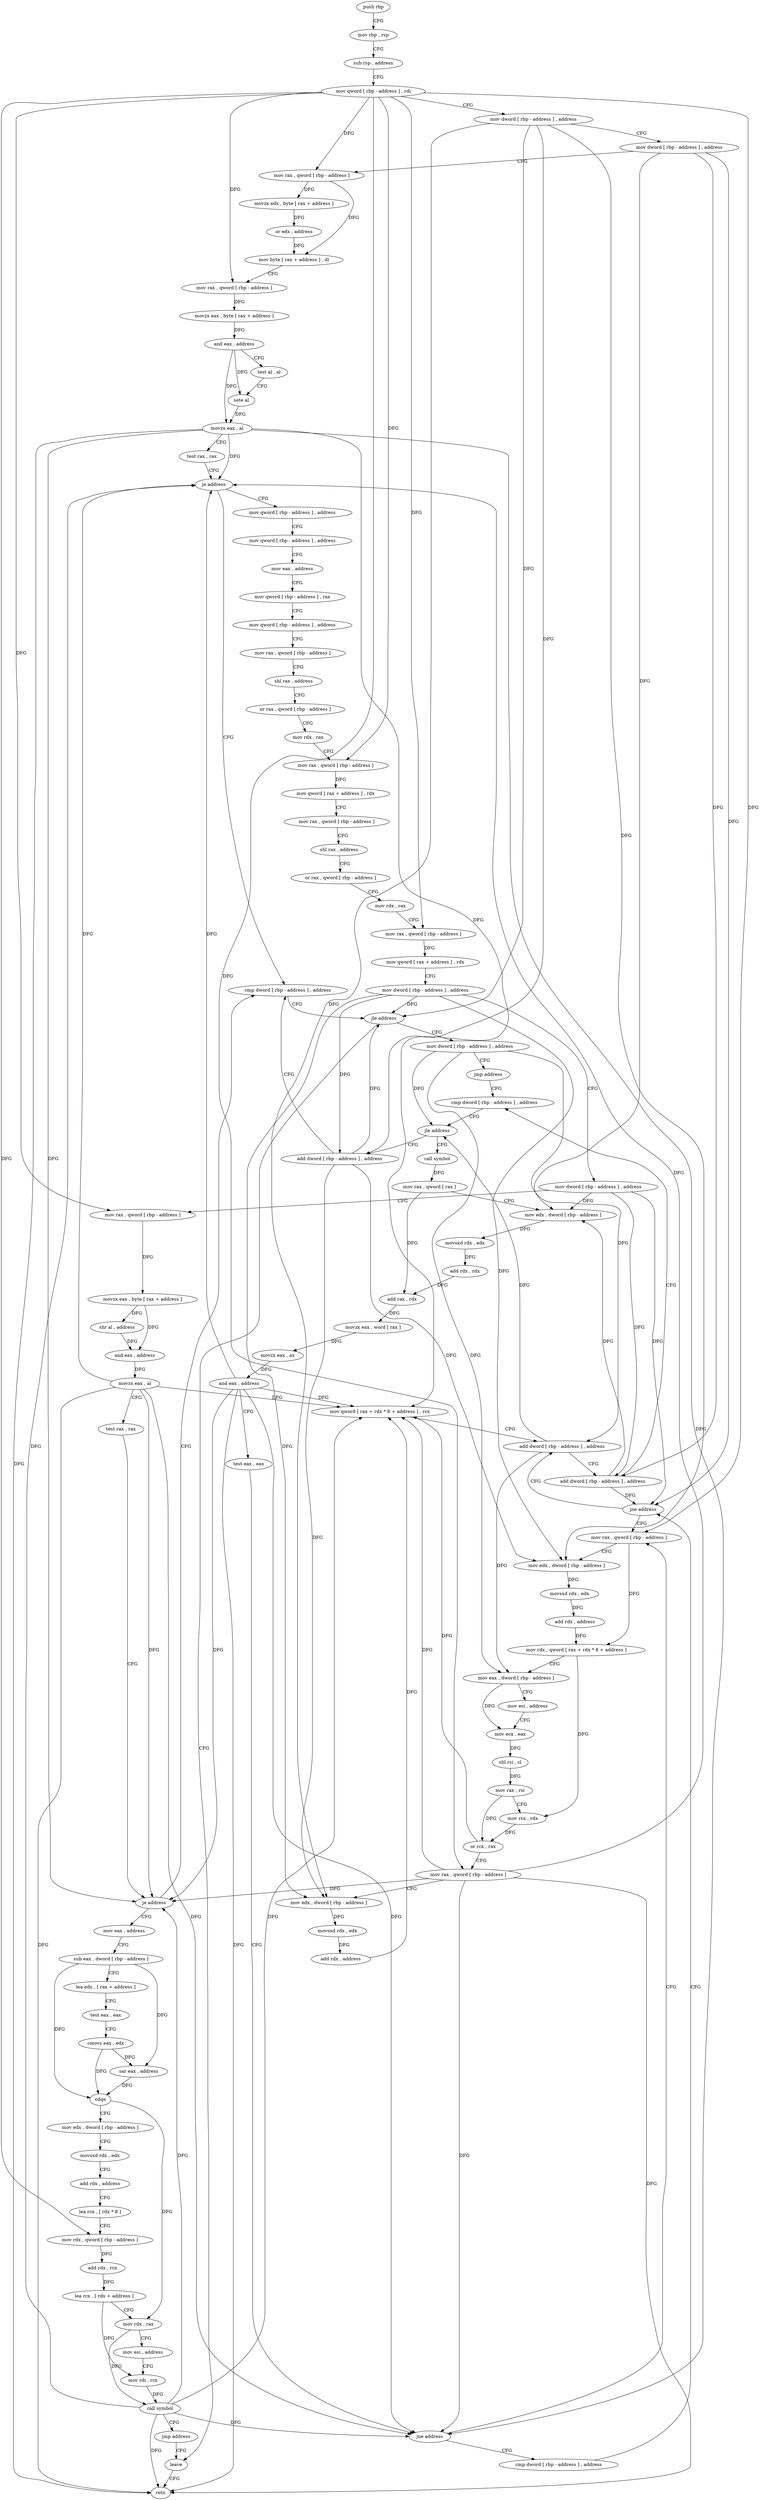 digraph "func" {
"4389688" [label = "push rbp" ]
"4389689" [label = "mov rbp , rsp" ]
"4389692" [label = "sub rsp , address" ]
"4389696" [label = "mov qword [ rbp - address ] , rdi" ]
"4389700" [label = "mov dword [ rbp - address ] , address" ]
"4389707" [label = "mov dword [ rbp - address ] , address" ]
"4389714" [label = "mov rax , qword [ rbp - address ]" ]
"4389718" [label = "movzx edx , byte [ rax + address ]" ]
"4389725" [label = "or edx , address" ]
"4389728" [label = "mov byte [ rax + address ] , dl" ]
"4389734" [label = "mov rax , qword [ rbp - address ]" ]
"4389738" [label = "movzx eax , byte [ rax + address ]" ]
"4389745" [label = "and eax , address" ]
"4389748" [label = "test al , al" ]
"4389750" [label = "sete al" ]
"4389753" [label = "movzx eax , al" ]
"4389756" [label = "test rax , rax" ]
"4389759" [label = "je address" ]
"4390090" [label = "cmp dword [ rbp - address ] , address" ]
"4389765" [label = "mov qword [ rbp - address ] , address" ]
"4390094" [label = "jle address" ]
"4389964" [label = "mov dword [ rbp - address ] , address" ]
"4390100" [label = "leave" ]
"4389773" [label = "mov qword [ rbp - address ] , address" ]
"4389781" [label = "mov eax , address" ]
"4389786" [label = "mov qword [ rbp - address ] , rax" ]
"4389790" [label = "mov qword [ rbp - address ] , address" ]
"4389798" [label = "mov rax , qword [ rbp - address ]" ]
"4389802" [label = "shl rax , address" ]
"4389806" [label = "or rax , qword [ rbp - address ]" ]
"4389810" [label = "mov rdx , rax" ]
"4389813" [label = "mov rax , qword [ rbp - address ]" ]
"4389817" [label = "mov qword [ rax + address ] , rdx" ]
"4389824" [label = "mov rax , qword [ rbp - address ]" ]
"4389828" [label = "shl rax , address" ]
"4389832" [label = "or rax , qword [ rbp - address ]" ]
"4389836" [label = "mov rdx , rax" ]
"4389839" [label = "mov rax , qword [ rbp - address ]" ]
"4389843" [label = "mov qword [ rax + address ] , rdx" ]
"4389850" [label = "mov dword [ rbp - address ] , address" ]
"4389857" [label = "mov dword [ rbp - address ] , address" ]
"4389864" [label = "mov rax , qword [ rbp - address ]" ]
"4389868" [label = "movzx eax , byte [ rax + address ]" ]
"4389875" [label = "shr al , address" ]
"4389878" [label = "and eax , address" ]
"4389881" [label = "movzx eax , al" ]
"4389884" [label = "test rax , rax" ]
"4389887" [label = "je address" ]
"4389893" [label = "mov eax , address" ]
"4389971" [label = "jmp address" ]
"4390080" [label = "cmp dword [ rbp - address ] , address" ]
"4390101" [label = "retn" ]
"4389898" [label = "sub eax , dword [ rbp - address ]" ]
"4389901" [label = "lea edx , [ rax + address ]" ]
"4389904" [label = "test eax , eax" ]
"4389906" [label = "cmovs eax , edx" ]
"4389909" [label = "sar eax , address" ]
"4389912" [label = "cdqe" ]
"4389914" [label = "mov edx , dword [ rbp - address ]" ]
"4389917" [label = "movsxd rdx , edx" ]
"4389920" [label = "add rdx , address" ]
"4389924" [label = "lea rcx , [ rdx * 8 ]" ]
"4389932" [label = "mov rdx , qword [ rbp - address ]" ]
"4389936" [label = "add rdx , rcx" ]
"4389939" [label = "lea rcx , [ rdx + address ]" ]
"4389943" [label = "mov rdx , rax" ]
"4389946" [label = "mov esi , address" ]
"4389951" [label = "mov rdi , rcx" ]
"4389954" [label = "call symbol" ]
"4389959" [label = "jmp address" ]
"4390084" [label = "jle address" ]
"4389973" [label = "call symbol" ]
"4390086" [label = "add dword [ rbp - address ] , address" ]
"4389978" [label = "mov rax , qword [ rax ]" ]
"4389981" [label = "mov edx , dword [ rbp - address ]" ]
"4389984" [label = "movsxd rdx , edx" ]
"4389987" [label = "add rdx , rdx" ]
"4389990" [label = "add rax , rdx" ]
"4389993" [label = "movzx eax , word [ rax ]" ]
"4389996" [label = "movzx eax , ax" ]
"4389999" [label = "and eax , address" ]
"4390002" [label = "test eax , eax" ]
"4390004" [label = "jne address" ]
"4390012" [label = "mov rax , qword [ rbp - address ]" ]
"4390006" [label = "cmp dword [ rbp - address ] , address" ]
"4390016" [label = "mov edx , dword [ rbp - address ]" ]
"4390019" [label = "movsxd rdx , edx" ]
"4390022" [label = "add rdx , address" ]
"4390026" [label = "mov rdx , qword [ rax + rdx * 8 + address ]" ]
"4390031" [label = "mov eax , dword [ rbp - address ]" ]
"4390034" [label = "mov esi , address" ]
"4390039" [label = "mov ecx , eax" ]
"4390041" [label = "shl rsi , cl" ]
"4390044" [label = "mov rax , rsi" ]
"4390047" [label = "mov rcx , rdx" ]
"4390050" [label = "or rcx , rax" ]
"4390053" [label = "mov rax , qword [ rbp - address ]" ]
"4390057" [label = "mov edx , dword [ rbp - address ]" ]
"4390060" [label = "movsxd rdx , edx" ]
"4390063" [label = "add rdx , address" ]
"4390067" [label = "mov qword [ rax + rdx * 8 + address ] , rcx" ]
"4390072" [label = "add dword [ rbp - address ] , address" ]
"4390010" [label = "jne address" ]
"4390076" [label = "add dword [ rbp - address ] , address" ]
"4389688" -> "4389689" [ label = "CFG" ]
"4389689" -> "4389692" [ label = "CFG" ]
"4389692" -> "4389696" [ label = "CFG" ]
"4389696" -> "4389700" [ label = "CFG" ]
"4389696" -> "4389714" [ label = "DFG" ]
"4389696" -> "4389734" [ label = "DFG" ]
"4389696" -> "4389813" [ label = "DFG" ]
"4389696" -> "4389839" [ label = "DFG" ]
"4389696" -> "4389864" [ label = "DFG" ]
"4389696" -> "4389932" [ label = "DFG" ]
"4389696" -> "4390012" [ label = "DFG" ]
"4389696" -> "4390053" [ label = "DFG" ]
"4389700" -> "4389707" [ label = "CFG" ]
"4389700" -> "4390094" [ label = "DFG" ]
"4389700" -> "4390086" [ label = "DFG" ]
"4389700" -> "4390016" [ label = "DFG" ]
"4389700" -> "4390057" [ label = "DFG" ]
"4389707" -> "4389714" [ label = "CFG" ]
"4389707" -> "4389981" [ label = "DFG" ]
"4389707" -> "4390010" [ label = "DFG" ]
"4389707" -> "4390076" [ label = "DFG" ]
"4389714" -> "4389718" [ label = "DFG" ]
"4389714" -> "4389728" [ label = "DFG" ]
"4389718" -> "4389725" [ label = "DFG" ]
"4389725" -> "4389728" [ label = "DFG" ]
"4389728" -> "4389734" [ label = "CFG" ]
"4389734" -> "4389738" [ label = "DFG" ]
"4389738" -> "4389745" [ label = "DFG" ]
"4389745" -> "4389748" [ label = "CFG" ]
"4389745" -> "4389750" [ label = "DFG" ]
"4389745" -> "4389753" [ label = "DFG" ]
"4389748" -> "4389750" [ label = "CFG" ]
"4389750" -> "4389753" [ label = "DFG" ]
"4389753" -> "4389756" [ label = "CFG" ]
"4389753" -> "4389759" [ label = "DFG" ]
"4389753" -> "4389887" [ label = "DFG" ]
"4389753" -> "4390101" [ label = "DFG" ]
"4389753" -> "4390004" [ label = "DFG" ]
"4389753" -> "4390067" [ label = "DFG" ]
"4389756" -> "4389759" [ label = "CFG" ]
"4389759" -> "4390090" [ label = "CFG" ]
"4389759" -> "4389765" [ label = "CFG" ]
"4390090" -> "4390094" [ label = "CFG" ]
"4389765" -> "4389773" [ label = "CFG" ]
"4390094" -> "4389964" [ label = "CFG" ]
"4390094" -> "4390100" [ label = "CFG" ]
"4389964" -> "4389971" [ label = "CFG" ]
"4389964" -> "4390084" [ label = "DFG" ]
"4389964" -> "4390031" [ label = "DFG" ]
"4389964" -> "4390072" [ label = "DFG" ]
"4390100" -> "4390101" [ label = "CFG" ]
"4389773" -> "4389781" [ label = "CFG" ]
"4389781" -> "4389786" [ label = "CFG" ]
"4389786" -> "4389790" [ label = "CFG" ]
"4389790" -> "4389798" [ label = "CFG" ]
"4389798" -> "4389802" [ label = "CFG" ]
"4389802" -> "4389806" [ label = "CFG" ]
"4389806" -> "4389810" [ label = "CFG" ]
"4389810" -> "4389813" [ label = "CFG" ]
"4389813" -> "4389817" [ label = "DFG" ]
"4389817" -> "4389824" [ label = "CFG" ]
"4389824" -> "4389828" [ label = "CFG" ]
"4389828" -> "4389832" [ label = "CFG" ]
"4389832" -> "4389836" [ label = "CFG" ]
"4389836" -> "4389839" [ label = "CFG" ]
"4389839" -> "4389843" [ label = "DFG" ]
"4389843" -> "4389850" [ label = "CFG" ]
"4389850" -> "4389857" [ label = "CFG" ]
"4389850" -> "4390094" [ label = "DFG" ]
"4389850" -> "4390086" [ label = "DFG" ]
"4389850" -> "4390016" [ label = "DFG" ]
"4389850" -> "4390057" [ label = "DFG" ]
"4389857" -> "4389864" [ label = "CFG" ]
"4389857" -> "4389981" [ label = "DFG" ]
"4389857" -> "4390010" [ label = "DFG" ]
"4389857" -> "4390076" [ label = "DFG" ]
"4389864" -> "4389868" [ label = "DFG" ]
"4389868" -> "4389875" [ label = "DFG" ]
"4389868" -> "4389878" [ label = "DFG" ]
"4389875" -> "4389878" [ label = "DFG" ]
"4389878" -> "4389881" [ label = "DFG" ]
"4389881" -> "4389884" [ label = "CFG" ]
"4389881" -> "4389759" [ label = "DFG" ]
"4389881" -> "4389887" [ label = "DFG" ]
"4389881" -> "4390101" [ label = "DFG" ]
"4389881" -> "4390004" [ label = "DFG" ]
"4389881" -> "4390067" [ label = "DFG" ]
"4389884" -> "4389887" [ label = "CFG" ]
"4389887" -> "4390090" [ label = "CFG" ]
"4389887" -> "4389893" [ label = "CFG" ]
"4389893" -> "4389898" [ label = "CFG" ]
"4389971" -> "4390080" [ label = "CFG" ]
"4390080" -> "4390084" [ label = "CFG" ]
"4389898" -> "4389901" [ label = "CFG" ]
"4389898" -> "4389909" [ label = "DFG" ]
"4389898" -> "4389912" [ label = "DFG" ]
"4389901" -> "4389904" [ label = "CFG" ]
"4389904" -> "4389906" [ label = "CFG" ]
"4389906" -> "4389909" [ label = "DFG" ]
"4389906" -> "4389912" [ label = "DFG" ]
"4389909" -> "4389912" [ label = "DFG" ]
"4389912" -> "4389914" [ label = "CFG" ]
"4389912" -> "4389943" [ label = "DFG" ]
"4389914" -> "4389917" [ label = "CFG" ]
"4389917" -> "4389920" [ label = "CFG" ]
"4389920" -> "4389924" [ label = "CFG" ]
"4389924" -> "4389932" [ label = "CFG" ]
"4389932" -> "4389936" [ label = "DFG" ]
"4389936" -> "4389939" [ label = "DFG" ]
"4389939" -> "4389943" [ label = "CFG" ]
"4389939" -> "4389951" [ label = "DFG" ]
"4389943" -> "4389946" [ label = "CFG" ]
"4389943" -> "4389954" [ label = "DFG" ]
"4389946" -> "4389951" [ label = "CFG" ]
"4389951" -> "4389954" [ label = "DFG" ]
"4389954" -> "4389959" [ label = "CFG" ]
"4389954" -> "4389759" [ label = "DFG" ]
"4389954" -> "4389887" [ label = "DFG" ]
"4389954" -> "4390101" [ label = "DFG" ]
"4389954" -> "4390004" [ label = "DFG" ]
"4389954" -> "4390067" [ label = "DFG" ]
"4389959" -> "4390100" [ label = "CFG" ]
"4390084" -> "4389973" [ label = "CFG" ]
"4390084" -> "4390086" [ label = "CFG" ]
"4389973" -> "4389978" [ label = "DFG" ]
"4390086" -> "4390090" [ label = "CFG" ]
"4390086" -> "4390094" [ label = "DFG" ]
"4390086" -> "4390016" [ label = "DFG" ]
"4390086" -> "4390057" [ label = "DFG" ]
"4389978" -> "4389981" [ label = "CFG" ]
"4389978" -> "4389990" [ label = "DFG" ]
"4389981" -> "4389984" [ label = "DFG" ]
"4389984" -> "4389987" [ label = "DFG" ]
"4389987" -> "4389990" [ label = "DFG" ]
"4389990" -> "4389993" [ label = "DFG" ]
"4389993" -> "4389996" [ label = "DFG" ]
"4389996" -> "4389999" [ label = "DFG" ]
"4389999" -> "4390002" [ label = "CFG" ]
"4389999" -> "4389759" [ label = "DFG" ]
"4389999" -> "4389887" [ label = "DFG" ]
"4389999" -> "4390101" [ label = "DFG" ]
"4389999" -> "4390004" [ label = "DFG" ]
"4389999" -> "4390067" [ label = "DFG" ]
"4390002" -> "4390004" [ label = "CFG" ]
"4390004" -> "4390012" [ label = "CFG" ]
"4390004" -> "4390006" [ label = "CFG" ]
"4390012" -> "4390016" [ label = "CFG" ]
"4390012" -> "4390026" [ label = "DFG" ]
"4390006" -> "4390010" [ label = "CFG" ]
"4390016" -> "4390019" [ label = "DFG" ]
"4390019" -> "4390022" [ label = "DFG" ]
"4390022" -> "4390026" [ label = "DFG" ]
"4390026" -> "4390031" [ label = "CFG" ]
"4390026" -> "4390047" [ label = "DFG" ]
"4390031" -> "4390034" [ label = "CFG" ]
"4390031" -> "4390039" [ label = "DFG" ]
"4390034" -> "4390039" [ label = "CFG" ]
"4390039" -> "4390041" [ label = "DFG" ]
"4390041" -> "4390044" [ label = "DFG" ]
"4390044" -> "4390047" [ label = "CFG" ]
"4390044" -> "4390050" [ label = "DFG" ]
"4390047" -> "4390050" [ label = "DFG" ]
"4390050" -> "4390053" [ label = "CFG" ]
"4390050" -> "4390067" [ label = "DFG" ]
"4390053" -> "4390057" [ label = "CFG" ]
"4390053" -> "4389759" [ label = "DFG" ]
"4390053" -> "4389887" [ label = "DFG" ]
"4390053" -> "4390004" [ label = "DFG" ]
"4390053" -> "4390101" [ label = "DFG" ]
"4390053" -> "4390067" [ label = "DFG" ]
"4390057" -> "4390060" [ label = "DFG" ]
"4390060" -> "4390063" [ label = "DFG" ]
"4390063" -> "4390067" [ label = "DFG" ]
"4390067" -> "4390072" [ label = "CFG" ]
"4390072" -> "4390076" [ label = "CFG" ]
"4390072" -> "4390084" [ label = "DFG" ]
"4390072" -> "4390031" [ label = "DFG" ]
"4390010" -> "4390072" [ label = "CFG" ]
"4390010" -> "4390012" [ label = "CFG" ]
"4390076" -> "4390080" [ label = "CFG" ]
"4390076" -> "4389981" [ label = "DFG" ]
"4390076" -> "4390010" [ label = "DFG" ]
}
